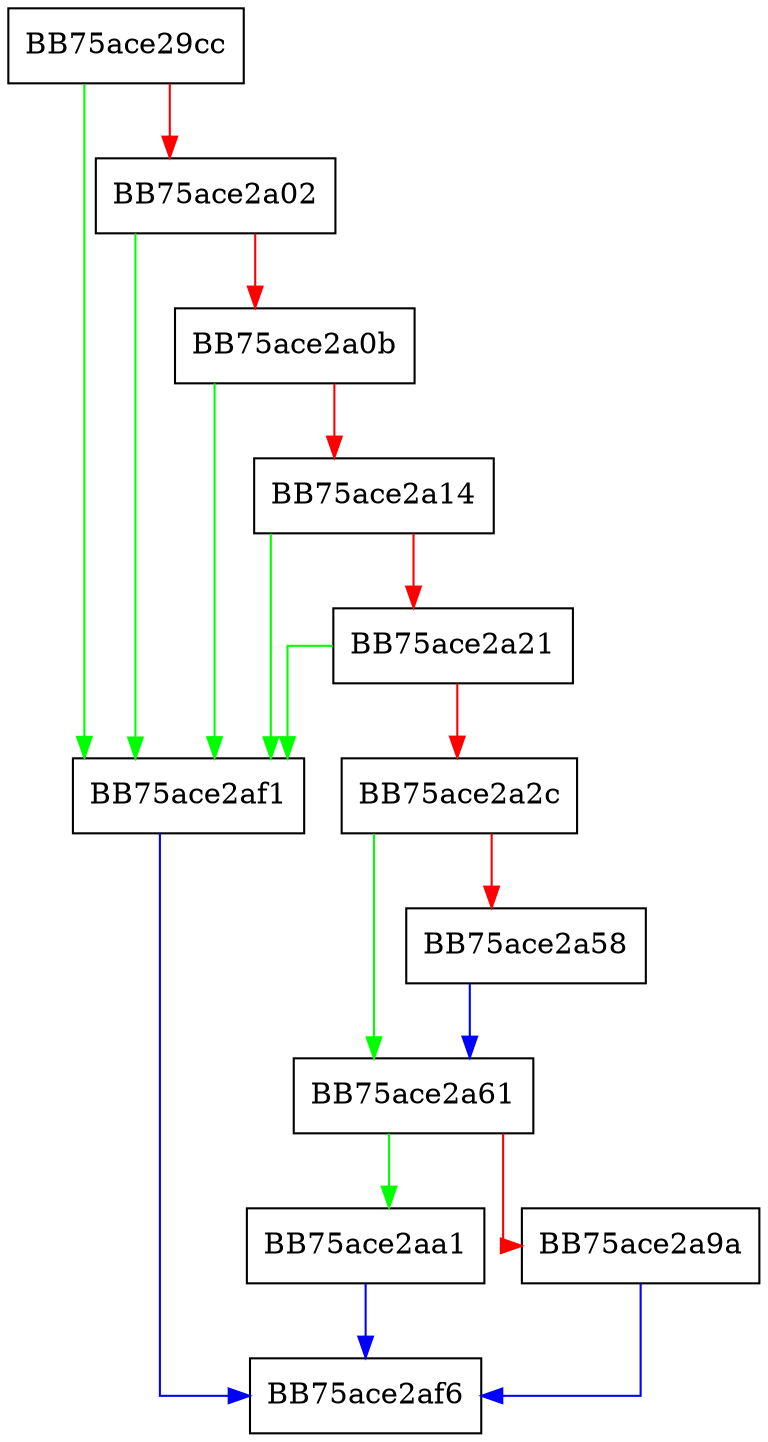 digraph PFAC_AppendDataBuffer {
  node [shape="box"];
  graph [splines=ortho];
  BB75ace29cc -> BB75ace2af1 [color="green"];
  BB75ace29cc -> BB75ace2a02 [color="red"];
  BB75ace2a02 -> BB75ace2af1 [color="green"];
  BB75ace2a02 -> BB75ace2a0b [color="red"];
  BB75ace2a0b -> BB75ace2af1 [color="green"];
  BB75ace2a0b -> BB75ace2a14 [color="red"];
  BB75ace2a14 -> BB75ace2af1 [color="green"];
  BB75ace2a14 -> BB75ace2a21 [color="red"];
  BB75ace2a21 -> BB75ace2af1 [color="green"];
  BB75ace2a21 -> BB75ace2a2c [color="red"];
  BB75ace2a2c -> BB75ace2a61 [color="green"];
  BB75ace2a2c -> BB75ace2a58 [color="red"];
  BB75ace2a58 -> BB75ace2a61 [color="blue"];
  BB75ace2a61 -> BB75ace2aa1 [color="green"];
  BB75ace2a61 -> BB75ace2a9a [color="red"];
  BB75ace2a9a -> BB75ace2af6 [color="blue"];
  BB75ace2aa1 -> BB75ace2af6 [color="blue"];
  BB75ace2af1 -> BB75ace2af6 [color="blue"];
}